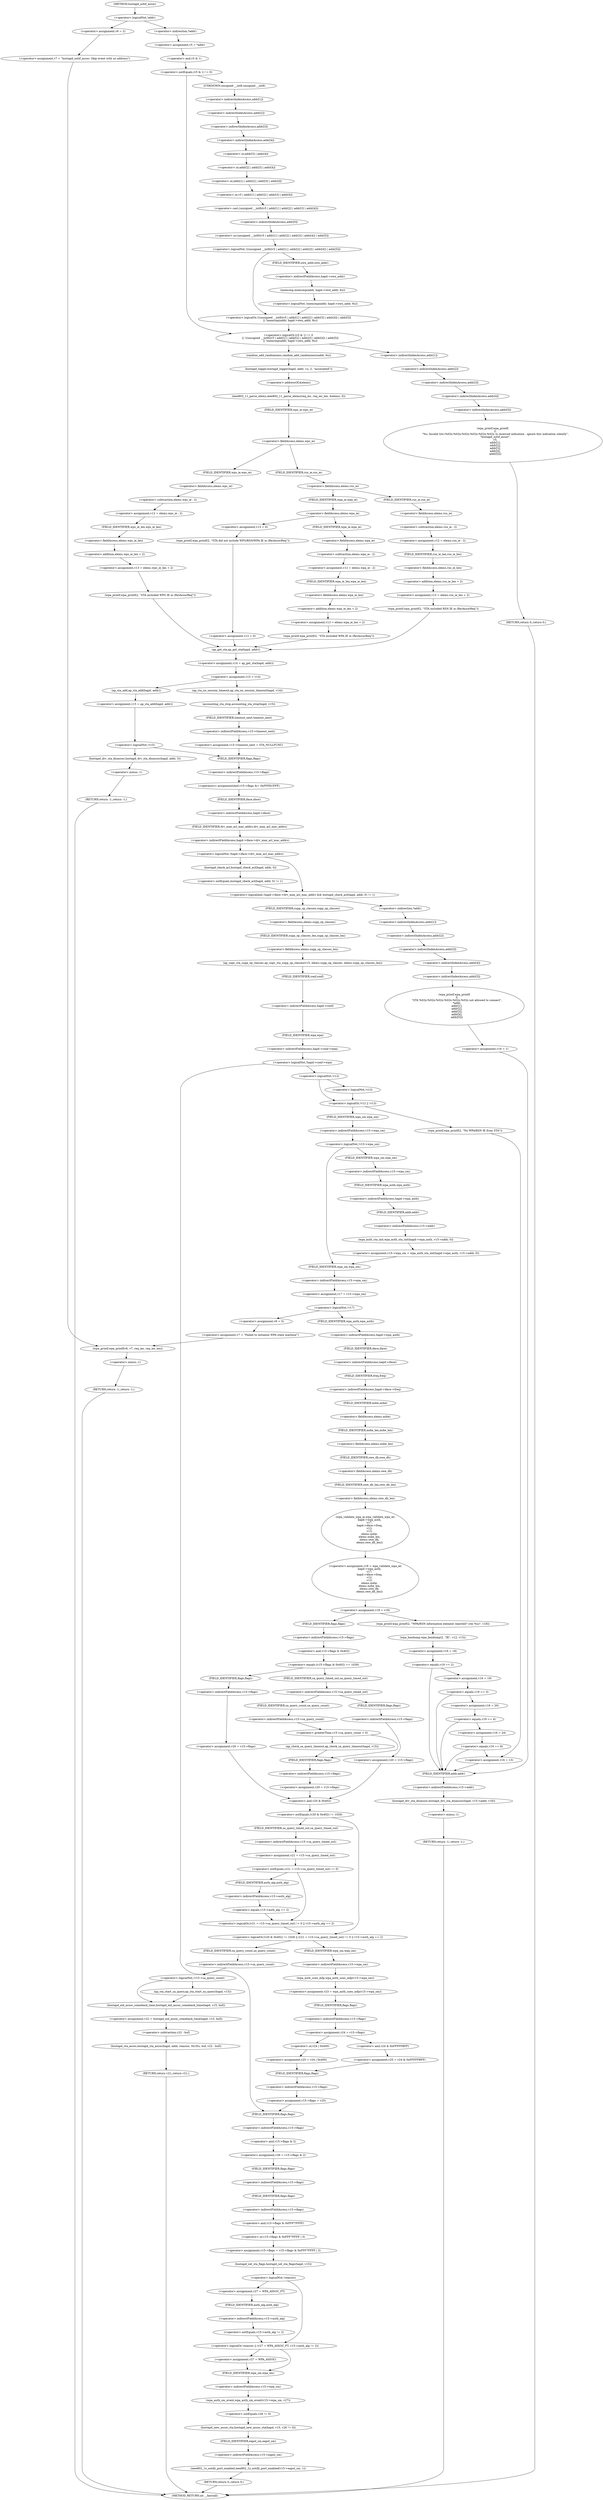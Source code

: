 digraph hostapd_notif_assoc {  
"1000155" [label = "(<operator>.logicalNot,!addr)" ]
"1000158" [label = "(<operator>.assignment,v6 = 2)" ]
"1000161" [label = "(<operator>.assignment,v7 = \"hostapd_notif_assoc: Skip event with no address\")" ]
"1000165" [label = "(wpa_printf,wpa_printf(v6, v7, req_ies, req_ies_len))" ]
"1000170" [label = "(RETURN,return -1;,return -1;)" ]
"1000171" [label = "(<operator>.minus,-1)" ]
"1000173" [label = "(<operator>.assignment,v5 = *addr)" ]
"1000175" [label = "(<operator>.indirection,*addr)" ]
"1000178" [label = "(<operator>.logicalOr,(v5 & 1) != 0\n    || !((unsigned __int8)(v5 | addr[1] | addr[2] | addr[3] | addr[4]) | addr[5])\n    || !memcmp(addr, hapd->own_addr, 6u))" ]
"1000179" [label = "(<operator>.notEquals,(v5 & 1) != 0)" ]
"1000180" [label = "(<operator>.and,v5 & 1)" ]
"1000184" [label = "(<operator>.logicalOr,!((unsigned __int8)(v5 | addr[1] | addr[2] | addr[3] | addr[4]) | addr[5])\n    || !memcmp(addr, hapd->own_addr, 6u))" ]
"1000185" [label = "(<operator>.logicalNot,!((unsigned __int8)(v5 | addr[1] | addr[2] | addr[3] | addr[4]) | addr[5]))" ]
"1000186" [label = "(<operator>.or,(unsigned __int8)(v5 | addr[1] | addr[2] | addr[3] | addr[4]) | addr[5])" ]
"1000187" [label = "(<operator>.cast,(unsigned __int8)(v5 | addr[1] | addr[2] | addr[3] | addr[4]))" ]
"1000188" [label = "(UNKNOWN,unsigned __int8,unsigned __int8)" ]
"1000189" [label = "(<operator>.or,v5 | addr[1] | addr[2] | addr[3] | addr[4])" ]
"1000191" [label = "(<operator>.or,addr[1] | addr[2] | addr[3] | addr[4])" ]
"1000192" [label = "(<operator>.indirectIndexAccess,addr[1])" ]
"1000195" [label = "(<operator>.or,addr[2] | addr[3] | addr[4])" ]
"1000196" [label = "(<operator>.indirectIndexAccess,addr[2])" ]
"1000199" [label = "(<operator>.or,addr[3] | addr[4])" ]
"1000200" [label = "(<operator>.indirectIndexAccess,addr[3])" ]
"1000203" [label = "(<operator>.indirectIndexAccess,addr[4])" ]
"1000206" [label = "(<operator>.indirectIndexAccess,addr[5])" ]
"1000209" [label = "(<operator>.logicalNot,!memcmp(addr, hapd->own_addr, 6u))" ]
"1000210" [label = "(memcmp,memcmp(addr, hapd->own_addr, 6u))" ]
"1000212" [label = "(<operator>.indirectFieldAccess,hapd->own_addr)" ]
"1000214" [label = "(FIELD_IDENTIFIER,own_addr,own_addr)" ]
"1000217" [label = "(wpa_printf,wpa_printf(\n      2,\n      \"%s: Invalid SA=%02x:%02x:%02x:%02x:%02x:%02x in received indication - ignore this indication silently\",\n      \"hostapd_notif_assoc\",\n      v5,\n      addr[1],\n      addr[2],\n      addr[3],\n      addr[4],\n      addr[5]))" ]
"1000222" [label = "(<operator>.indirectIndexAccess,addr[1])" ]
"1000225" [label = "(<operator>.indirectIndexAccess,addr[2])" ]
"1000228" [label = "(<operator>.indirectIndexAccess,addr[3])" ]
"1000231" [label = "(<operator>.indirectIndexAccess,addr[4])" ]
"1000234" [label = "(<operator>.indirectIndexAccess,addr[5])" ]
"1000237" [label = "(RETURN,return 0;,return 0;)" ]
"1000239" [label = "(random_add_randomness,random_add_randomness(addr, 6u))" ]
"1000242" [label = "(hostapd_logger,hostapd_logger(hapd, addr, 1u, 2, \"associated\"))" ]
"1000248" [label = "(ieee802_11_parse_elems,ieee802_11_parse_elems(req_ies, req_ies_len, &elems, 0))" ]
"1000251" [label = "(<operator>.addressOf,&elems)" ]
"1000255" [label = "(<operator>.fieldAccess,elems.wps_ie)" ]
"1000257" [label = "(FIELD_IDENTIFIER,wps_ie,wps_ie)" ]
"1000259" [label = "(<operator>.assignment,v12 = elems.wps_ie - 2)" ]
"1000261" [label = "(<operator>.subtraction,elems.wps_ie - 2)" ]
"1000262" [label = "(<operator>.fieldAccess,elems.wps_ie)" ]
"1000264" [label = "(FIELD_IDENTIFIER,wps_ie,wps_ie)" ]
"1000266" [label = "(<operator>.assignment,v13 = elems.wps_ie_len + 2)" ]
"1000268" [label = "(<operator>.addition,elems.wps_ie_len + 2)" ]
"1000269" [label = "(<operator>.fieldAccess,elems.wps_ie_len)" ]
"1000271" [label = "(FIELD_IDENTIFIER,wps_ie_len,wps_ie_len)" ]
"1000273" [label = "(wpa_printf,wpa_printf(2, \"STA included WPS IE in (Re)AssocReq\"))" ]
"1000278" [label = "(<operator>.fieldAccess,elems.rsn_ie)" ]
"1000280" [label = "(FIELD_IDENTIFIER,rsn_ie,rsn_ie)" ]
"1000282" [label = "(<operator>.assignment,v12 = elems.rsn_ie - 2)" ]
"1000284" [label = "(<operator>.subtraction,elems.rsn_ie - 2)" ]
"1000285" [label = "(<operator>.fieldAccess,elems.rsn_ie)" ]
"1000287" [label = "(FIELD_IDENTIFIER,rsn_ie,rsn_ie)" ]
"1000289" [label = "(<operator>.assignment,v13 = elems.rsn_ie_len + 2)" ]
"1000291" [label = "(<operator>.addition,elems.rsn_ie_len + 2)" ]
"1000292" [label = "(<operator>.fieldAccess,elems.rsn_ie_len)" ]
"1000294" [label = "(FIELD_IDENTIFIER,rsn_ie_len,rsn_ie_len)" ]
"1000296" [label = "(wpa_printf,wpa_printf(2, \"STA included RSN IE in (Re)AssocReq\"))" ]
"1000301" [label = "(<operator>.fieldAccess,elems.wpa_ie)" ]
"1000303" [label = "(FIELD_IDENTIFIER,wpa_ie,wpa_ie)" ]
"1000305" [label = "(<operator>.assignment,v12 = elems.wpa_ie - 2)" ]
"1000307" [label = "(<operator>.subtraction,elems.wpa_ie - 2)" ]
"1000308" [label = "(<operator>.fieldAccess,elems.wpa_ie)" ]
"1000310" [label = "(FIELD_IDENTIFIER,wpa_ie,wpa_ie)" ]
"1000312" [label = "(<operator>.assignment,v13 = elems.wpa_ie_len + 2)" ]
"1000314" [label = "(<operator>.addition,elems.wpa_ie_len + 2)" ]
"1000315" [label = "(<operator>.fieldAccess,elems.wpa_ie_len)" ]
"1000317" [label = "(FIELD_IDENTIFIER,wpa_ie_len,wpa_ie_len)" ]
"1000319" [label = "(wpa_printf,wpa_printf(2, \"STA included WPA IE in (Re)AssocReq\"))" ]
"1000324" [label = "(<operator>.assignment,v13 = 0)" ]
"1000327" [label = "(wpa_printf,wpa_printf(2, \"STA did not include WPS/RSN/WPA IE in (Re)AssocReq\"))" ]
"1000330" [label = "(<operator>.assignment,v12 = 0)" ]
"1000333" [label = "(<operator>.assignment,v14 = ap_get_sta(hapd, addr))" ]
"1000335" [label = "(ap_get_sta,ap_get_sta(hapd, addr))" ]
"1000338" [label = "(<operator>.assignment,v15 = v14)" ]
"1000344" [label = "(ap_sta_no_session_timeout,ap_sta_no_session_timeout(hapd, v14))" ]
"1000347" [label = "(accounting_sta_stop,accounting_sta_stop(hapd, v15))" ]
"1000350" [label = "(<operator>.assignment,v15->timeout_next = STA_NULLFUNC)" ]
"1000351" [label = "(<operator>.indirectFieldAccess,v15->timeout_next)" ]
"1000353" [label = "(FIELD_IDENTIFIER,timeout_next,timeout_next)" ]
"1000357" [label = "(<operator>.assignment,v15 = ap_sta_add(hapd, addr))" ]
"1000359" [label = "(ap_sta_add,ap_sta_add(hapd, addr))" ]
"1000363" [label = "(<operator>.logicalNot,!v15)" ]
"1000366" [label = "(hostapd_drv_sta_disassoc,hostapd_drv_sta_disassoc(hapd, addr, 5))" ]
"1000370" [label = "(RETURN,return -1;,return -1;)" ]
"1000371" [label = "(<operator>.minus,-1)" ]
"1000373" [label = "(<operators>.assignmentAnd,v15->flags &= 0xFFFECFFF)" ]
"1000374" [label = "(<operator>.indirectFieldAccess,v15->flags)" ]
"1000376" [label = "(FIELD_IDENTIFIER,flags,flags)" ]
"1000379" [label = "(<operator>.logicalAnd,!hapd->iface->drv_max_acl_mac_addrs && hostapd_check_acl(hapd, addr, 0) != 1)" ]
"1000380" [label = "(<operator>.logicalNot,!hapd->iface->drv_max_acl_mac_addrs)" ]
"1000381" [label = "(<operator>.indirectFieldAccess,hapd->iface->drv_max_acl_mac_addrs)" ]
"1000382" [label = "(<operator>.indirectFieldAccess,hapd->iface)" ]
"1000384" [label = "(FIELD_IDENTIFIER,iface,iface)" ]
"1000385" [label = "(FIELD_IDENTIFIER,drv_max_acl_mac_addrs,drv_max_acl_mac_addrs)" ]
"1000386" [label = "(<operator>.notEquals,hostapd_check_acl(hapd, addr, 0) != 1)" ]
"1000387" [label = "(hostapd_check_acl,hostapd_check_acl(hapd, addr, 0))" ]
"1000393" [label = "(wpa_printf,wpa_printf(\n      3,\n      \"STA %02x:%02x:%02x:%02x:%02x:%02x not allowed to connect\",\n      *addr,\n      addr[1],\n      addr[2],\n      addr[3],\n      addr[4],\n      addr[5]))" ]
"1000396" [label = "(<operator>.indirection,*addr)" ]
"1000398" [label = "(<operator>.indirectIndexAccess,addr[1])" ]
"1000401" [label = "(<operator>.indirectIndexAccess,addr[2])" ]
"1000404" [label = "(<operator>.indirectIndexAccess,addr[3])" ]
"1000407" [label = "(<operator>.indirectIndexAccess,addr[4])" ]
"1000410" [label = "(<operator>.indirectIndexAccess,addr[5])" ]
"1000413" [label = "(<operator>.assignment,v16 = 1)" ]
"1000417" [label = "(hostapd_drv_sta_disassoc,hostapd_drv_sta_disassoc(hapd, v15->addr, v16))" ]
"1000419" [label = "(<operator>.indirectFieldAccess,v15->addr)" ]
"1000421" [label = "(FIELD_IDENTIFIER,addr,addr)" ]
"1000430" [label = "(RETURN,return -1;,return -1;)" ]
"1000431" [label = "(<operator>.minus,-1)" ]
"1000433" [label = "(ap_copy_sta_supp_op_classes,ap_copy_sta_supp_op_classes(v15, elems.supp_op_classes, elems.supp_op_classes_len))" ]
"1000435" [label = "(<operator>.fieldAccess,elems.supp_op_classes)" ]
"1000437" [label = "(FIELD_IDENTIFIER,supp_op_classes,supp_op_classes)" ]
"1000438" [label = "(<operator>.fieldAccess,elems.supp_op_classes_len)" ]
"1000440" [label = "(FIELD_IDENTIFIER,supp_op_classes_len,supp_op_classes_len)" ]
"1000442" [label = "(<operator>.logicalNot,!hapd->conf->wpa)" ]
"1000443" [label = "(<operator>.indirectFieldAccess,hapd->conf->wpa)" ]
"1000444" [label = "(<operator>.indirectFieldAccess,hapd->conf)" ]
"1000446" [label = "(FIELD_IDENTIFIER,conf,conf)" ]
"1000447" [label = "(FIELD_IDENTIFIER,wpa,wpa)" ]
"1000450" [label = "(<operator>.assignment,v26 = v15->flags & 2)" ]
"1000452" [label = "(<operator>.and,v15->flags & 2)" ]
"1000453" [label = "(<operator>.indirectFieldAccess,v15->flags)" ]
"1000455" [label = "(FIELD_IDENTIFIER,flags,flags)" ]
"1000457" [label = "(<operator>.assignment,v15->flags = v15->flags & 0xFFF7FFFF | 3)" ]
"1000458" [label = "(<operator>.indirectFieldAccess,v15->flags)" ]
"1000460" [label = "(FIELD_IDENTIFIER,flags,flags)" ]
"1000461" [label = "(<operator>.or,v15->flags & 0xFFF7FFFF | 3)" ]
"1000462" [label = "(<operator>.and,v15->flags & 0xFFF7FFFF)" ]
"1000463" [label = "(<operator>.indirectFieldAccess,v15->flags)" ]
"1000465" [label = "(FIELD_IDENTIFIER,flags,flags)" ]
"1000468" [label = "(hostapd_set_sta_flags,hostapd_set_sta_flags(hapd, v15))" ]
"1000472" [label = "(<operator>.logicalOr,!reassoc || (v27 = WPA_ASSOC_FT, v15->auth_alg != 2))" ]
"1000473" [label = "(<operator>.logicalNot,!reassoc)" ]
"1000476" [label = "(<operator>.assignment,v27 = WPA_ASSOC_FT)" ]
"1000479" [label = "(<operator>.notEquals,v15->auth_alg != 2)" ]
"1000480" [label = "(<operator>.indirectFieldAccess,v15->auth_alg)" ]
"1000482" [label = "(FIELD_IDENTIFIER,auth_alg,auth_alg)" ]
"1000484" [label = "(<operator>.assignment,v27 = WPA_ASSOC)" ]
"1000487" [label = "(wpa_auth_sm_event,wpa_auth_sm_event(v15->wpa_sm, v27))" ]
"1000488" [label = "(<operator>.indirectFieldAccess,v15->wpa_sm)" ]
"1000490" [label = "(FIELD_IDENTIFIER,wpa_sm,wpa_sm)" ]
"1000492" [label = "(hostapd_new_assoc_sta,hostapd_new_assoc_sta(hapd, v15, v26 != 0))" ]
"1000495" [label = "(<operator>.notEquals,v26 != 0)" ]
"1000498" [label = "(ieee802_1x_notify_port_enabled,ieee802_1x_notify_port_enabled(v15->eapol_sm, 1))" ]
"1000499" [label = "(<operator>.indirectFieldAccess,v15->eapol_sm)" ]
"1000501" [label = "(FIELD_IDENTIFIER,eapol_sm,eapol_sm)" ]
"1000503" [label = "(RETURN,return 0;,return 0;)" ]
"1000506" [label = "(<operator>.logicalOr,!v12 || !v13)" ]
"1000507" [label = "(<operator>.logicalNot,!v12)" ]
"1000509" [label = "(<operator>.logicalNot,!v13)" ]
"1000512" [label = "(wpa_printf,wpa_printf(2, \"No WPA/RSN IE from STA\"))" ]
"1000516" [label = "(<operator>.assignment,v16 = 13)" ]
"1000521" [label = "(<operator>.logicalNot,!v15->wpa_sm)" ]
"1000522" [label = "(<operator>.indirectFieldAccess,v15->wpa_sm)" ]
"1000524" [label = "(FIELD_IDENTIFIER,wpa_sm,wpa_sm)" ]
"1000525" [label = "(<operator>.assignment,v15->wpa_sm = wpa_auth_sta_init(hapd->wpa_auth, v15->addr, 0))" ]
"1000526" [label = "(<operator>.indirectFieldAccess,v15->wpa_sm)" ]
"1000528" [label = "(FIELD_IDENTIFIER,wpa_sm,wpa_sm)" ]
"1000529" [label = "(wpa_auth_sta_init,wpa_auth_sta_init(hapd->wpa_auth, v15->addr, 0))" ]
"1000530" [label = "(<operator>.indirectFieldAccess,hapd->wpa_auth)" ]
"1000532" [label = "(FIELD_IDENTIFIER,wpa_auth,wpa_auth)" ]
"1000533" [label = "(<operator>.indirectFieldAccess,v15->addr)" ]
"1000535" [label = "(FIELD_IDENTIFIER,addr,addr)" ]
"1000537" [label = "(<operator>.assignment,v17 = v15->wpa_sm)" ]
"1000539" [label = "(<operator>.indirectFieldAccess,v15->wpa_sm)" ]
"1000541" [label = "(FIELD_IDENTIFIER,wpa_sm,wpa_sm)" ]
"1000543" [label = "(<operator>.logicalNot,!v17)" ]
"1000546" [label = "(<operator>.assignment,v6 = 5)" ]
"1000549" [label = "(<operator>.assignment,v7 = \"Failed to initialize WPA state machine\")" ]
"1000553" [label = "(<operator>.assignment,v18 = wpa_validate_wpa_ie(\n          hapd->wpa_auth,\n          v17,\n          hapd->iface->freq,\n          v12,\n          v13,\n          elems.mdie,\n          elems.mdie_len,\n          elems.owe_dh,\n          elems.owe_dh_len))" ]
"1000555" [label = "(wpa_validate_wpa_ie,wpa_validate_wpa_ie(\n          hapd->wpa_auth,\n          v17,\n          hapd->iface->freq,\n          v12,\n          v13,\n          elems.mdie,\n          elems.mdie_len,\n          elems.owe_dh,\n          elems.owe_dh_len))" ]
"1000556" [label = "(<operator>.indirectFieldAccess,hapd->wpa_auth)" ]
"1000558" [label = "(FIELD_IDENTIFIER,wpa_auth,wpa_auth)" ]
"1000560" [label = "(<operator>.indirectFieldAccess,hapd->iface->freq)" ]
"1000561" [label = "(<operator>.indirectFieldAccess,hapd->iface)" ]
"1000563" [label = "(FIELD_IDENTIFIER,iface,iface)" ]
"1000564" [label = "(FIELD_IDENTIFIER,freq,freq)" ]
"1000567" [label = "(<operator>.fieldAccess,elems.mdie)" ]
"1000569" [label = "(FIELD_IDENTIFIER,mdie,mdie)" ]
"1000570" [label = "(<operator>.fieldAccess,elems.mdie_len)" ]
"1000572" [label = "(FIELD_IDENTIFIER,mdie_len,mdie_len)" ]
"1000573" [label = "(<operator>.fieldAccess,elems.owe_dh)" ]
"1000575" [label = "(FIELD_IDENTIFIER,owe_dh,owe_dh)" ]
"1000576" [label = "(<operator>.fieldAccess,elems.owe_dh_len)" ]
"1000578" [label = "(FIELD_IDENTIFIER,owe_dh_len,owe_dh_len)" ]
"1000579" [label = "(<operator>.assignment,v19 = v18)" ]
"1000585" [label = "(wpa_printf,wpa_printf(2, \"WPA/RSN information element rejected? (res %u)\", v18))" ]
"1000589" [label = "(wpa_hexdump,wpa_hexdump(2, \"IE\", v12, v13))" ]
"1000594" [label = "(<operator>.assignment,v16 = 18)" ]
"1000598" [label = "(<operator>.equals,v19 == 2)" ]
"1000602" [label = "(<operator>.assignment,v16 = 19)" ]
"1000606" [label = "(<operator>.equals,v19 == 3)" ]
"1000610" [label = "(<operator>.assignment,v16 = 20)" ]
"1000614" [label = "(<operator>.equals,v19 == 4)" ]
"1000618" [label = "(<operator>.assignment,v16 = 24)" ]
"1000622" [label = "(<operator>.equals,v19 == 8)" ]
"1000628" [label = "(<operator>.equals,(v15->flags & 0x402) == 1026)" ]
"1000629" [label = "(<operator>.and,v15->flags & 0x402)" ]
"1000630" [label = "(<operator>.indirectFieldAccess,v15->flags)" ]
"1000632" [label = "(FIELD_IDENTIFIER,flags,flags)" ]
"1000637" [label = "(<operator>.indirectFieldAccess,v15->sa_query_timed_out)" ]
"1000639" [label = "(FIELD_IDENTIFIER,sa_query_timed_out,sa_query_timed_out)" ]
"1000641" [label = "(<operator>.assignment,v20 = v15->flags)" ]
"1000643" [label = "(<operator>.indirectFieldAccess,v15->flags)" ]
"1000645" [label = "(FIELD_IDENTIFIER,flags,flags)" ]
"1000649" [label = "(<operator>.greaterThan,v15->sa_query_count > 0)" ]
"1000650" [label = "(<operator>.indirectFieldAccess,v15->sa_query_count)" ]
"1000652" [label = "(FIELD_IDENTIFIER,sa_query_count,sa_query_count)" ]
"1000654" [label = "(ap_check_sa_query_timeout,ap_check_sa_query_timeout(hapd, v15))" ]
"1000657" [label = "(<operator>.assignment,v20 = v15->flags)" ]
"1000659" [label = "(<operator>.indirectFieldAccess,v15->flags)" ]
"1000661" [label = "(FIELD_IDENTIFIER,flags,flags)" ]
"1000664" [label = "(<operator>.assignment,v20 = v15->flags)" ]
"1000666" [label = "(<operator>.indirectFieldAccess,v15->flags)" ]
"1000668" [label = "(FIELD_IDENTIFIER,flags,flags)" ]
"1000670" [label = "(<operator>.logicalOr,(v20 & 0x402) != 1026 || (v21 = v15->sa_query_timed_out) != 0 || v15->auth_alg == 2)" ]
"1000671" [label = "(<operator>.notEquals,(v20 & 0x402) != 1026)" ]
"1000672" [label = "(<operator>.and,v20 & 0x402)" ]
"1000676" [label = "(<operator>.logicalOr,(v21 = v15->sa_query_timed_out) != 0 || v15->auth_alg == 2)" ]
"1000677" [label = "(<operator>.notEquals,(v21 = v15->sa_query_timed_out) != 0)" ]
"1000678" [label = "(<operator>.assignment,v21 = v15->sa_query_timed_out)" ]
"1000680" [label = "(<operator>.indirectFieldAccess,v15->sa_query_timed_out)" ]
"1000682" [label = "(FIELD_IDENTIFIER,sa_query_timed_out,sa_query_timed_out)" ]
"1000684" [label = "(<operator>.equals,v15->auth_alg == 2)" ]
"1000685" [label = "(<operator>.indirectFieldAccess,v15->auth_alg)" ]
"1000687" [label = "(FIELD_IDENTIFIER,auth_alg,auth_alg)" ]
"1000690" [label = "(<operator>.assignment,v23 = wpa_auth_uses_mfp(v15->wpa_sm))" ]
"1000692" [label = "(wpa_auth_uses_mfp,wpa_auth_uses_mfp(v15->wpa_sm))" ]
"1000693" [label = "(<operator>.indirectFieldAccess,v15->wpa_sm)" ]
"1000695" [label = "(FIELD_IDENTIFIER,wpa_sm,wpa_sm)" ]
"1000696" [label = "(<operator>.assignment,v24 = v15->flags)" ]
"1000698" [label = "(<operator>.indirectFieldAccess,v15->flags)" ]
"1000700" [label = "(FIELD_IDENTIFIER,flags,flags)" ]
"1000703" [label = "(<operator>.assignment,v25 = v24 | 0x400)" ]
"1000705" [label = "(<operator>.or,v24 | 0x400)" ]
"1000709" [label = "(<operator>.assignment,v25 = v24 & 0xFFFFFBFF)" ]
"1000711" [label = "(<operator>.and,v24 & 0xFFFFFBFF)" ]
"1000714" [label = "(<operator>.assignment,v15->flags = v25)" ]
"1000715" [label = "(<operator>.indirectFieldAccess,v15->flags)" ]
"1000717" [label = "(FIELD_IDENTIFIER,flags,flags)" ]
"1000721" [label = "(<operator>.logicalNot,!v15->sa_query_count)" ]
"1000722" [label = "(<operator>.indirectFieldAccess,v15->sa_query_count)" ]
"1000724" [label = "(FIELD_IDENTIFIER,sa_query_count,sa_query_count)" ]
"1000725" [label = "(ap_sta_start_sa_query,ap_sta_start_sa_query(hapd, v15))" ]
"1000728" [label = "(<operator>.assignment,v22 = hostapd_eid_assoc_comeback_time(hapd, v15, buf))" ]
"1000730" [label = "(hostapd_eid_assoc_comeback_time,hostapd_eid_assoc_comeback_time(hapd, v15, buf))" ]
"1000734" [label = "(hostapd_sta_assoc,hostapd_sta_assoc(hapd, addr, reassoc, 0x1Eu, buf, v22 - buf))" ]
"1000740" [label = "(<operator>.subtraction,v22 - buf)" ]
"1000743" [label = "(RETURN,return v21;,return v21;)" ]
"1000124" [label = "(METHOD,hostapd_notif_assoc)" ]
"1000745" [label = "(METHOD_RETURN,int __fastcall)" ]
  "1000155" -> "1000158" 
  "1000155" -> "1000175" 
  "1000158" -> "1000161" 
  "1000161" -> "1000165" 
  "1000165" -> "1000171" 
  "1000170" -> "1000745" 
  "1000171" -> "1000170" 
  "1000173" -> "1000180" 
  "1000175" -> "1000173" 
  "1000178" -> "1000222" 
  "1000178" -> "1000239" 
  "1000179" -> "1000188" 
  "1000179" -> "1000178" 
  "1000180" -> "1000179" 
  "1000184" -> "1000178" 
  "1000185" -> "1000184" 
  "1000185" -> "1000214" 
  "1000186" -> "1000185" 
  "1000187" -> "1000206" 
  "1000188" -> "1000192" 
  "1000189" -> "1000187" 
  "1000191" -> "1000189" 
  "1000192" -> "1000196" 
  "1000195" -> "1000191" 
  "1000196" -> "1000200" 
  "1000199" -> "1000195" 
  "1000200" -> "1000203" 
  "1000203" -> "1000199" 
  "1000206" -> "1000186" 
  "1000209" -> "1000184" 
  "1000210" -> "1000209" 
  "1000212" -> "1000210" 
  "1000214" -> "1000212" 
  "1000217" -> "1000237" 
  "1000222" -> "1000225" 
  "1000225" -> "1000228" 
  "1000228" -> "1000231" 
  "1000231" -> "1000234" 
  "1000234" -> "1000217" 
  "1000237" -> "1000745" 
  "1000239" -> "1000242" 
  "1000242" -> "1000251" 
  "1000248" -> "1000257" 
  "1000251" -> "1000248" 
  "1000255" -> "1000264" 
  "1000255" -> "1000280" 
  "1000257" -> "1000255" 
  "1000259" -> "1000271" 
  "1000261" -> "1000259" 
  "1000262" -> "1000261" 
  "1000264" -> "1000262" 
  "1000266" -> "1000273" 
  "1000268" -> "1000266" 
  "1000269" -> "1000268" 
  "1000271" -> "1000269" 
  "1000273" -> "1000335" 
  "1000278" -> "1000287" 
  "1000278" -> "1000303" 
  "1000280" -> "1000278" 
  "1000282" -> "1000294" 
  "1000284" -> "1000282" 
  "1000285" -> "1000284" 
  "1000287" -> "1000285" 
  "1000289" -> "1000296" 
  "1000291" -> "1000289" 
  "1000292" -> "1000291" 
  "1000294" -> "1000292" 
  "1000296" -> "1000335" 
  "1000301" -> "1000310" 
  "1000301" -> "1000324" 
  "1000303" -> "1000301" 
  "1000305" -> "1000317" 
  "1000307" -> "1000305" 
  "1000308" -> "1000307" 
  "1000310" -> "1000308" 
  "1000312" -> "1000319" 
  "1000314" -> "1000312" 
  "1000315" -> "1000314" 
  "1000317" -> "1000315" 
  "1000319" -> "1000335" 
  "1000324" -> "1000327" 
  "1000327" -> "1000330" 
  "1000330" -> "1000335" 
  "1000333" -> "1000338" 
  "1000335" -> "1000333" 
  "1000338" -> "1000344" 
  "1000338" -> "1000359" 
  "1000344" -> "1000347" 
  "1000347" -> "1000353" 
  "1000350" -> "1000376" 
  "1000351" -> "1000350" 
  "1000353" -> "1000351" 
  "1000357" -> "1000363" 
  "1000359" -> "1000357" 
  "1000363" -> "1000366" 
  "1000363" -> "1000376" 
  "1000366" -> "1000371" 
  "1000370" -> "1000745" 
  "1000371" -> "1000370" 
  "1000373" -> "1000384" 
  "1000374" -> "1000373" 
  "1000376" -> "1000374" 
  "1000379" -> "1000396" 
  "1000379" -> "1000437" 
  "1000380" -> "1000379" 
  "1000380" -> "1000387" 
  "1000381" -> "1000380" 
  "1000382" -> "1000385" 
  "1000384" -> "1000382" 
  "1000385" -> "1000381" 
  "1000386" -> "1000379" 
  "1000387" -> "1000386" 
  "1000393" -> "1000413" 
  "1000396" -> "1000398" 
  "1000398" -> "1000401" 
  "1000401" -> "1000404" 
  "1000404" -> "1000407" 
  "1000407" -> "1000410" 
  "1000410" -> "1000393" 
  "1000413" -> "1000421" 
  "1000417" -> "1000431" 
  "1000419" -> "1000417" 
  "1000421" -> "1000419" 
  "1000430" -> "1000745" 
  "1000431" -> "1000430" 
  "1000433" -> "1000446" 
  "1000435" -> "1000440" 
  "1000437" -> "1000435" 
  "1000438" -> "1000433" 
  "1000440" -> "1000438" 
  "1000442" -> "1000455" 
  "1000442" -> "1000507" 
  "1000443" -> "1000442" 
  "1000444" -> "1000447" 
  "1000446" -> "1000444" 
  "1000447" -> "1000443" 
  "1000450" -> "1000460" 
  "1000452" -> "1000450" 
  "1000453" -> "1000452" 
  "1000455" -> "1000453" 
  "1000457" -> "1000468" 
  "1000458" -> "1000465" 
  "1000460" -> "1000458" 
  "1000461" -> "1000457" 
  "1000462" -> "1000461" 
  "1000463" -> "1000462" 
  "1000465" -> "1000463" 
  "1000468" -> "1000473" 
  "1000472" -> "1000484" 
  "1000472" -> "1000490" 
  "1000473" -> "1000472" 
  "1000473" -> "1000476" 
  "1000476" -> "1000482" 
  "1000479" -> "1000472" 
  "1000480" -> "1000479" 
  "1000482" -> "1000480" 
  "1000484" -> "1000490" 
  "1000487" -> "1000495" 
  "1000488" -> "1000487" 
  "1000490" -> "1000488" 
  "1000492" -> "1000501" 
  "1000495" -> "1000492" 
  "1000498" -> "1000503" 
  "1000499" -> "1000498" 
  "1000501" -> "1000499" 
  "1000503" -> "1000745" 
  "1000506" -> "1000512" 
  "1000506" -> "1000524" 
  "1000507" -> "1000506" 
  "1000507" -> "1000509" 
  "1000509" -> "1000506" 
  "1000512" -> "1000516" 
  "1000516" -> "1000421" 
  "1000521" -> "1000528" 
  "1000521" -> "1000541" 
  "1000522" -> "1000521" 
  "1000524" -> "1000522" 
  "1000525" -> "1000541" 
  "1000526" -> "1000532" 
  "1000528" -> "1000526" 
  "1000529" -> "1000525" 
  "1000530" -> "1000535" 
  "1000532" -> "1000530" 
  "1000533" -> "1000529" 
  "1000535" -> "1000533" 
  "1000537" -> "1000543" 
  "1000539" -> "1000537" 
  "1000541" -> "1000539" 
  "1000543" -> "1000546" 
  "1000543" -> "1000558" 
  "1000546" -> "1000549" 
  "1000549" -> "1000165" 
  "1000553" -> "1000579" 
  "1000555" -> "1000553" 
  "1000556" -> "1000563" 
  "1000558" -> "1000556" 
  "1000560" -> "1000569" 
  "1000561" -> "1000564" 
  "1000563" -> "1000561" 
  "1000564" -> "1000560" 
  "1000567" -> "1000572" 
  "1000569" -> "1000567" 
  "1000570" -> "1000575" 
  "1000572" -> "1000570" 
  "1000573" -> "1000578" 
  "1000575" -> "1000573" 
  "1000576" -> "1000555" 
  "1000578" -> "1000576" 
  "1000579" -> "1000585" 
  "1000579" -> "1000632" 
  "1000585" -> "1000589" 
  "1000589" -> "1000594" 
  "1000594" -> "1000598" 
  "1000598" -> "1000421" 
  "1000598" -> "1000602" 
  "1000602" -> "1000606" 
  "1000606" -> "1000421" 
  "1000606" -> "1000610" 
  "1000610" -> "1000614" 
  "1000614" -> "1000421" 
  "1000614" -> "1000618" 
  "1000618" -> "1000622" 
  "1000622" -> "1000421" 
  "1000622" -> "1000516" 
  "1000628" -> "1000639" 
  "1000628" -> "1000668" 
  "1000629" -> "1000628" 
  "1000630" -> "1000629" 
  "1000632" -> "1000630" 
  "1000637" -> "1000645" 
  "1000637" -> "1000652" 
  "1000639" -> "1000637" 
  "1000641" -> "1000672" 
  "1000643" -> "1000641" 
  "1000645" -> "1000643" 
  "1000649" -> "1000654" 
  "1000649" -> "1000661" 
  "1000650" -> "1000649" 
  "1000652" -> "1000650" 
  "1000654" -> "1000661" 
  "1000657" -> "1000672" 
  "1000659" -> "1000657" 
  "1000661" -> "1000659" 
  "1000664" -> "1000672" 
  "1000666" -> "1000664" 
  "1000668" -> "1000666" 
  "1000670" -> "1000695" 
  "1000670" -> "1000724" 
  "1000671" -> "1000670" 
  "1000671" -> "1000682" 
  "1000672" -> "1000671" 
  "1000676" -> "1000670" 
  "1000677" -> "1000676" 
  "1000677" -> "1000687" 
  "1000678" -> "1000677" 
  "1000680" -> "1000678" 
  "1000682" -> "1000680" 
  "1000684" -> "1000676" 
  "1000685" -> "1000684" 
  "1000687" -> "1000685" 
  "1000690" -> "1000700" 
  "1000692" -> "1000690" 
  "1000693" -> "1000692" 
  "1000695" -> "1000693" 
  "1000696" -> "1000705" 
  "1000696" -> "1000711" 
  "1000698" -> "1000696" 
  "1000700" -> "1000698" 
  "1000703" -> "1000717" 
  "1000705" -> "1000703" 
  "1000709" -> "1000717" 
  "1000711" -> "1000709" 
  "1000714" -> "1000455" 
  "1000715" -> "1000714" 
  "1000717" -> "1000715" 
  "1000721" -> "1000725" 
  "1000721" -> "1000730" 
  "1000722" -> "1000721" 
  "1000724" -> "1000722" 
  "1000725" -> "1000730" 
  "1000728" -> "1000740" 
  "1000730" -> "1000728" 
  "1000734" -> "1000743" 
  "1000740" -> "1000734" 
  "1000743" -> "1000745" 
  "1000124" -> "1000155" 
}
